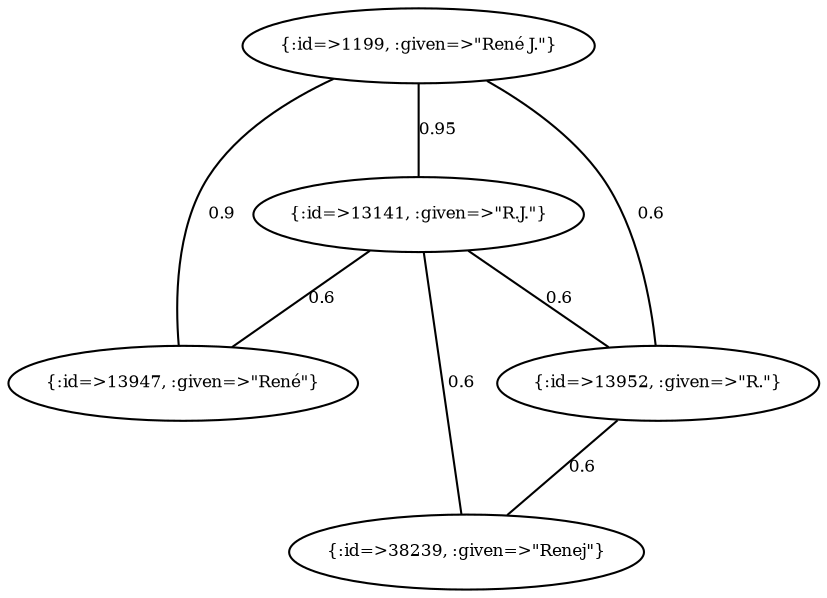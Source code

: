 graph Collector__WeightedGraph {
    "{:id=>1199, :given=>\"René J.\"}" [
        fontsize = 8,
        label = "{:id=>1199, :given=>\"René J.\"}"
    ]

    "{:id=>13141, :given=>\"R.J.\"}" [
        fontsize = 8,
        label = "{:id=>13141, :given=>\"R.J.\"}"
    ]

    "{:id=>13947, :given=>\"René\"}" [
        fontsize = 8,
        label = "{:id=>13947, :given=>\"René\"}"
    ]

    "{:id=>13952, :given=>\"R.\"}" [
        fontsize = 8,
        label = "{:id=>13952, :given=>\"R.\"}"
    ]

    "{:id=>38239, :given=>\"Renej\"}" [
        fontsize = 8,
        label = "{:id=>38239, :given=>\"Renej\"}"
    ]

    "{:id=>1199, :given=>\"René J.\"}" -- "{:id=>13141, :given=>\"R.J.\"}" [
        fontsize = 8,
        label = 0.95
    ]

    "{:id=>1199, :given=>\"René J.\"}" -- "{:id=>13947, :given=>\"René\"}" [
        fontsize = 8,
        label = 0.9
    ]

    "{:id=>1199, :given=>\"René J.\"}" -- "{:id=>13952, :given=>\"R.\"}" [
        fontsize = 8,
        label = 0.6
    ]

    "{:id=>13141, :given=>\"R.J.\"}" -- "{:id=>13947, :given=>\"René\"}" [
        fontsize = 8,
        label = 0.6
    ]

    "{:id=>13141, :given=>\"R.J.\"}" -- "{:id=>13952, :given=>\"R.\"}" [
        fontsize = 8,
        label = 0.6
    ]

    "{:id=>13141, :given=>\"R.J.\"}" -- "{:id=>38239, :given=>\"Renej\"}" [
        fontsize = 8,
        label = 0.6
    ]

    "{:id=>13952, :given=>\"R.\"}" -- "{:id=>38239, :given=>\"Renej\"}" [
        fontsize = 8,
        label = 0.6
    ]
}
